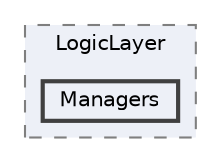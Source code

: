 digraph "Bloberts/Scripts/LogicLayer/Managers"
{
 // LATEX_PDF_SIZE
  bgcolor="transparent";
  edge [fontname=Helvetica,fontsize=10,labelfontname=Helvetica,labelfontsize=10];
  node [fontname=Helvetica,fontsize=10,shape=box,height=0.2,width=0.4];
  compound=true
  subgraph clusterdir_b07e4147b2f6ad1c2e4af01903ecec6a {
    graph [ bgcolor="#edf0f7", pencolor="grey50", label="LogicLayer", fontname=Helvetica,fontsize=10 style="filled,dashed", URL="dir_b07e4147b2f6ad1c2e4af01903ecec6a.html",tooltip=""]
  dir_c3fb0a21605318887ad5a978f85b7524 [label="Managers", fillcolor="#edf0f7", color="grey25", style="filled,bold", URL="dir_c3fb0a21605318887ad5a978f85b7524.html",tooltip=""];
  }
}
